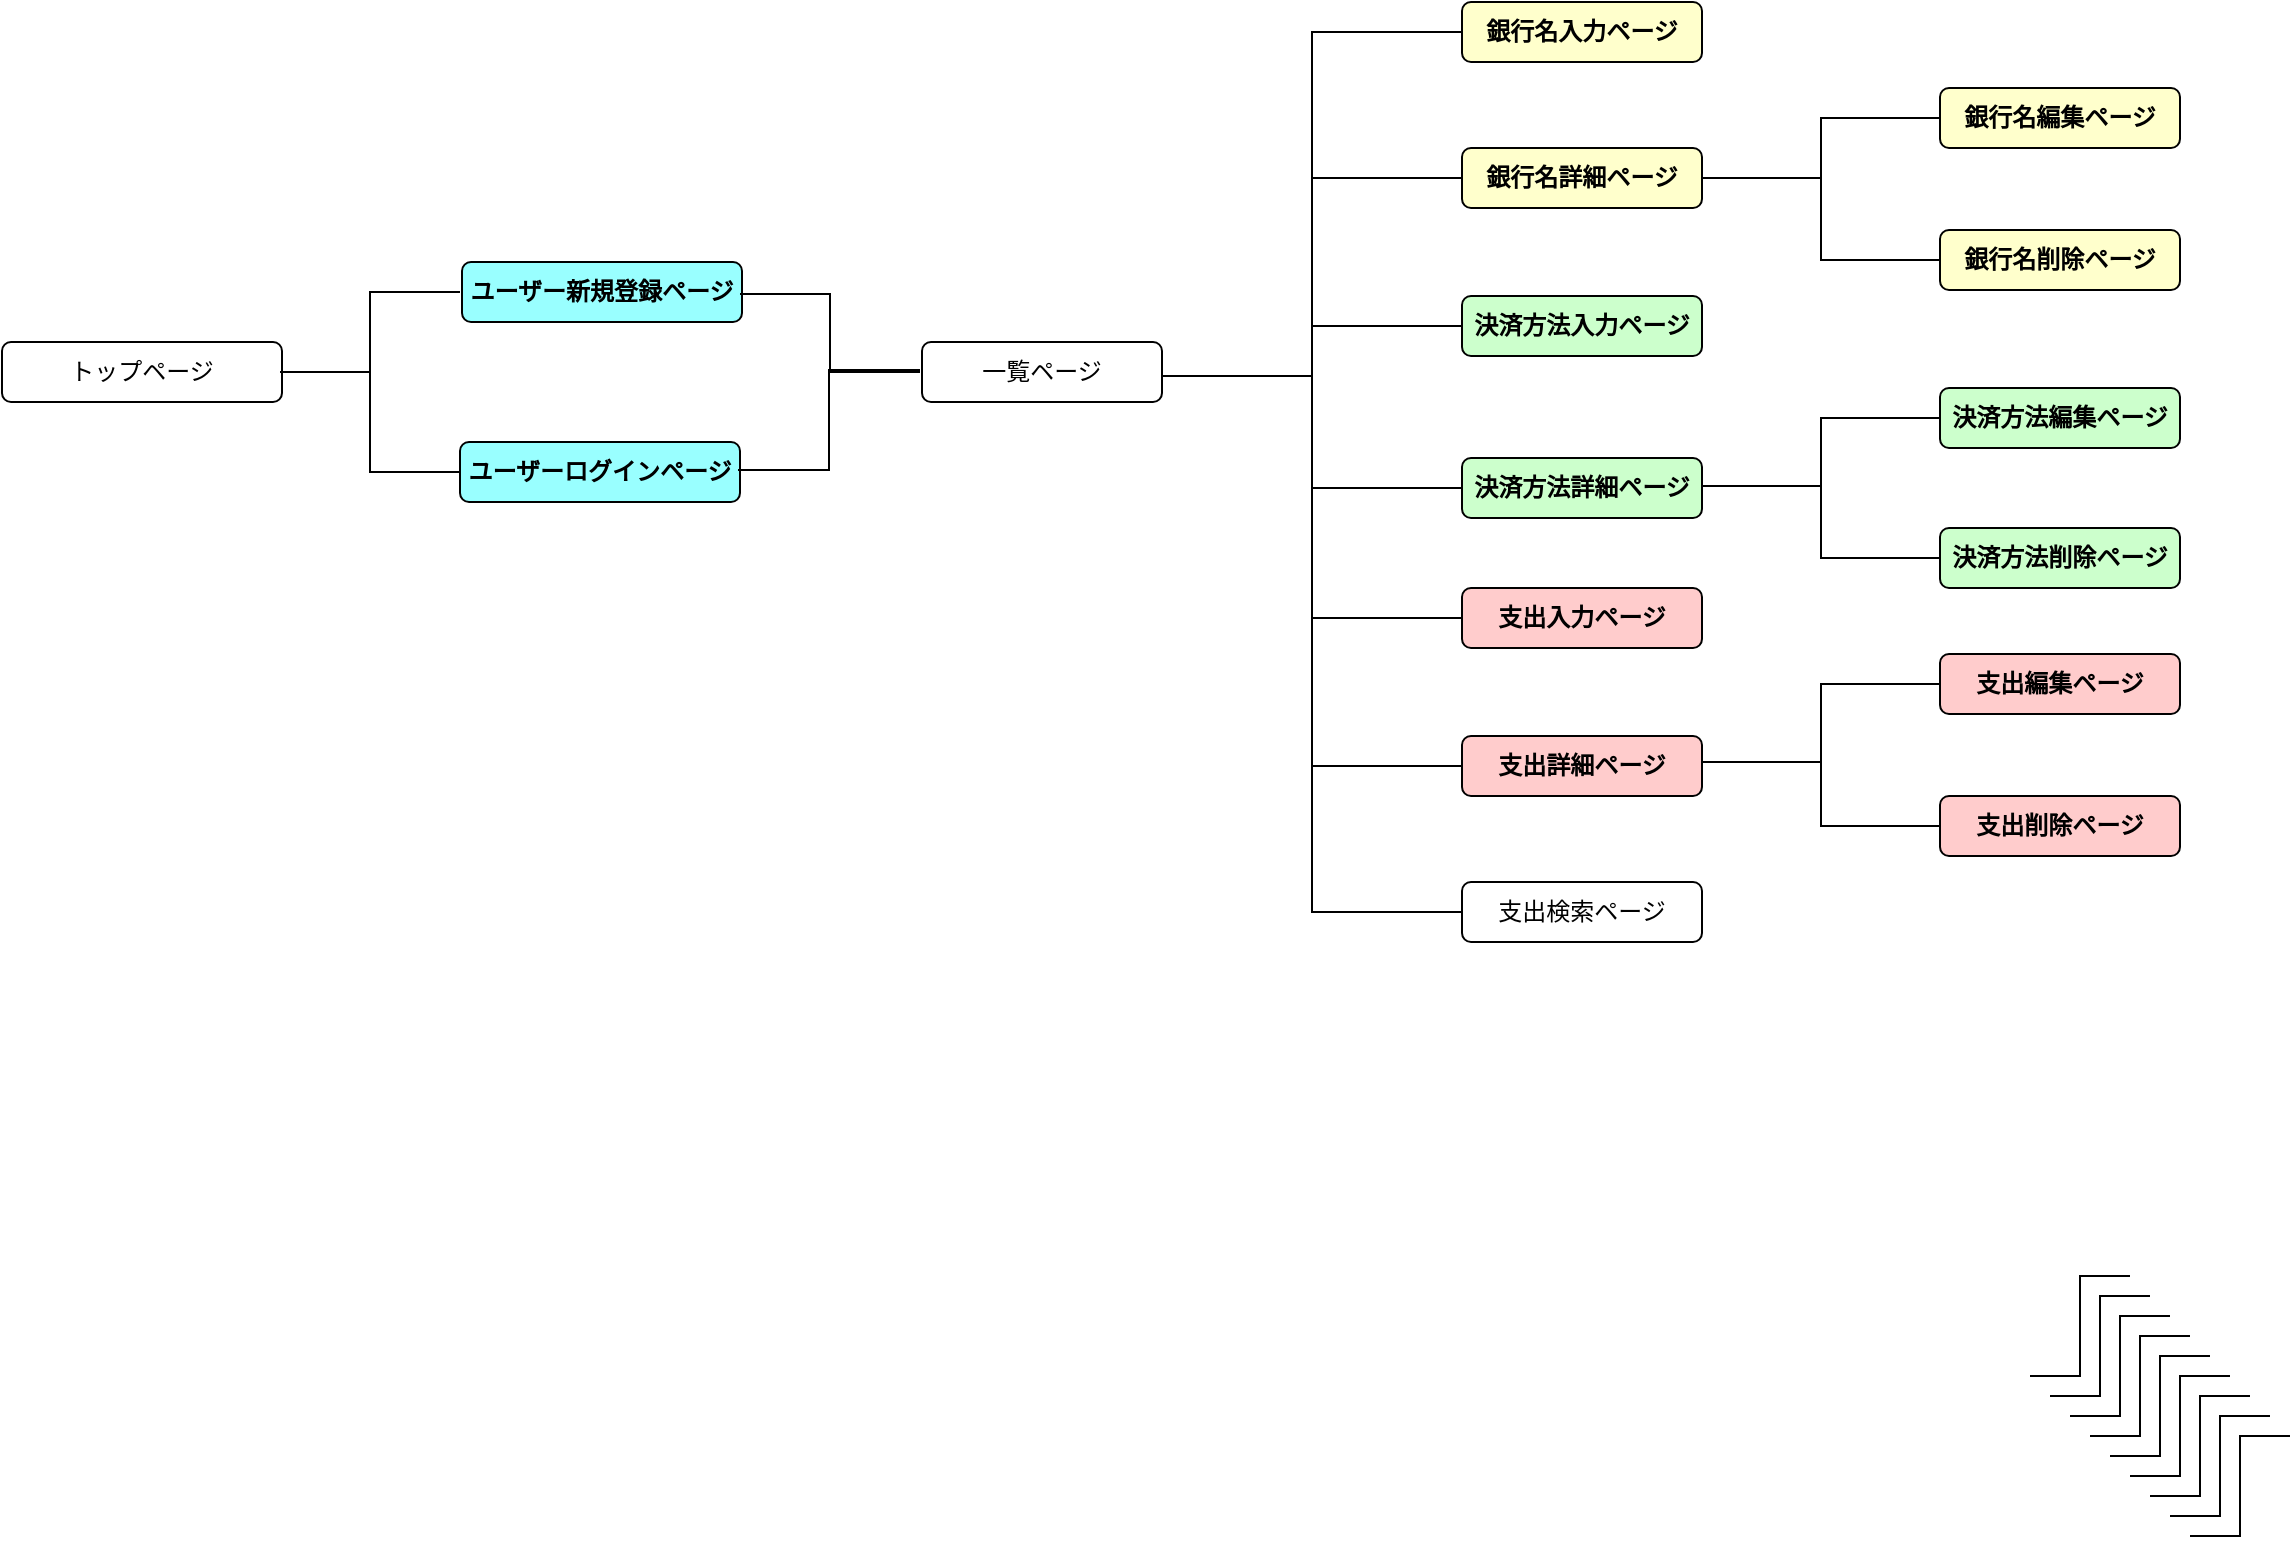 <mxfile>
    <diagram id="5ppY6PO9-h66iKrFJrkD" name="ページ1">
        <mxGraphModel dx="941" dy="826" grid="0" gridSize="10" guides="1" tooltips="1" connect="1" arrows="1" fold="1" page="1" pageScale="1" pageWidth="827" pageHeight="1169" background="#ffffff" math="0" shadow="0">
            <root>
                <mxCell id="0"/>
                <mxCell id="1" parent="0"/>
                <mxCell id="2" value="ユーザー新規登録ページ" style="rounded=1;whiteSpace=wrap;html=1;strokeColor=#000000;fillColor=#99FFFF;fontColor=#000000;fontStyle=1" vertex="1" parent="1">
                    <mxGeometry x="250" y="286" width="140" height="30" as="geometry"/>
                </mxCell>
                <mxCell id="3" value="ユーザーログインページ" style="rounded=1;whiteSpace=wrap;html=1;strokeColor=#000000;fillColor=#99FFFF;fontColor=#000000;fontStyle=1" vertex="1" parent="1">
                    <mxGeometry x="249" y="376" width="140" height="30" as="geometry"/>
                </mxCell>
                <mxCell id="4" value="トップページ" style="rounded=1;whiteSpace=wrap;html=1;strokeColor=#000000;" vertex="1" parent="1">
                    <mxGeometry x="20" y="326" width="140" height="30" as="geometry"/>
                </mxCell>
                <mxCell id="177" value="一覧ページ" style="rounded=1;whiteSpace=wrap;html=1;strokeColor=#000000;" vertex="1" parent="1">
                    <mxGeometry x="480" y="326" width="120" height="30" as="geometry"/>
                </mxCell>
                <mxCell id="179" value="銀行名入力ページ" style="rounded=1;whiteSpace=wrap;html=1;strokeColor=#000000;fillColor=#FFFFCC;fontStyle=1;fontColor=#000000;" vertex="1" parent="1">
                    <mxGeometry x="750" y="156" width="120" height="30" as="geometry"/>
                </mxCell>
                <mxCell id="180" value="決済方法入力ページ" style="rounded=1;whiteSpace=wrap;html=1;strokeColor=#000000;fontStyle=1;fontColor=#000000;fillColor=#CCFFCC;" vertex="1" parent="1">
                    <mxGeometry x="750" y="303" width="120" height="30" as="geometry"/>
                </mxCell>
                <mxCell id="181" value="支出入力ページ" style="rounded=1;whiteSpace=wrap;html=1;strokeColor=#000000;fillColor=#FFCCCC;fontStyle=1;fontColor=#000000;" vertex="1" parent="1">
                    <mxGeometry x="750" y="449" width="120" height="30" as="geometry"/>
                </mxCell>
                <mxCell id="182" value="銀行名詳細ページ" style="rounded=1;whiteSpace=wrap;html=1;strokeColor=#000000;fillColor=#FFFFCC;fontStyle=1;fontColor=#000000;" vertex="1" parent="1">
                    <mxGeometry x="750" y="229" width="120" height="30" as="geometry"/>
                </mxCell>
                <mxCell id="183" value="銀行名編集ページ" style="rounded=1;whiteSpace=wrap;html=1;strokeColor=#000000;fillColor=#FFFFCC;fontStyle=1;fontColor=#000000;" vertex="1" parent="1">
                    <mxGeometry x="989" y="199" width="120" height="30" as="geometry"/>
                </mxCell>
                <mxCell id="189" value="決済方法編集ページ" style="rounded=1;whiteSpace=wrap;html=1;strokeColor=#000000;fontStyle=1;fontColor=#000000;fillColor=#CCFFCC;" vertex="1" parent="1">
                    <mxGeometry x="989" y="349" width="120" height="30" as="geometry"/>
                </mxCell>
                <mxCell id="190" value="銀行名削除ページ" style="rounded=1;whiteSpace=wrap;html=1;strokeColor=#000000;fillColor=#FFFFCC;fontStyle=1;fontColor=#000000;" vertex="1" parent="1">
                    <mxGeometry x="989" y="270" width="120" height="30" as="geometry"/>
                </mxCell>
                <mxCell id="192" value="決済方法削除ページ" style="rounded=1;whiteSpace=wrap;html=1;strokeColor=#000000;fontStyle=1;fontColor=#000000;fillColor=#CCFFCC;" vertex="1" parent="1">
                    <mxGeometry x="989" y="419" width="120" height="30" as="geometry"/>
                </mxCell>
                <mxCell id="194" value="支出詳細ページ" style="rounded=1;whiteSpace=wrap;html=1;strokeColor=#000000;fillColor=#FFCCCC;fontStyle=1;fontColor=#000000;" vertex="1" parent="1">
                    <mxGeometry x="750" y="523" width="120" height="30" as="geometry"/>
                </mxCell>
                <mxCell id="195" value="支出検索ページ" style="rounded=1;whiteSpace=wrap;html=1;strokeColor=#000000;" vertex="1" parent="1">
                    <mxGeometry x="750" y="596" width="120" height="30" as="geometry"/>
                </mxCell>
                <mxCell id="196" value="決済方法詳細ページ" style="rounded=1;whiteSpace=wrap;html=1;strokeColor=#000000;fontStyle=1;fontColor=#000000;fillColor=#CCFFCC;" vertex="1" parent="1">
                    <mxGeometry x="750" y="384" width="120" height="30" as="geometry"/>
                </mxCell>
                <mxCell id="200" value="支出削除ページ" style="rounded=1;whiteSpace=wrap;html=1;strokeColor=#000000;fillColor=#FFCCCC;fontStyle=1;fontColor=#000000;" vertex="1" parent="1">
                    <mxGeometry x="989" y="553" width="120" height="30" as="geometry"/>
                </mxCell>
                <mxCell id="201" value="支出編集ページ" style="rounded=1;whiteSpace=wrap;html=1;strokeColor=#000000;fillColor=#FFCCCC;fontStyle=1;fontColor=#000000;" vertex="1" parent="1">
                    <mxGeometry x="989" y="482" width="120" height="30" as="geometry"/>
                </mxCell>
                <mxCell id="214" value="" style="edgeStyle=elbowEdgeStyle;elbow=horizontal;endArrow=none;html=1;curved=0;rounded=0;endSize=8;startSize=8;entryX=0;entryY=0.5;entryDx=0;entryDy=0;exitX=1;exitY=0.5;exitDx=0;exitDy=0;endFill=0;strokeColor=#000000;" edge="1" parent="1">
                    <mxGeometry width="50" height="50" relative="1" as="geometry">
                        <mxPoint x="159.0" y="341" as="sourcePoint"/>
                        <mxPoint x="249.0" y="301" as="targetPoint"/>
                    </mxGeometry>
                </mxCell>
                <mxCell id="215" value="" style="edgeStyle=elbowEdgeStyle;elbow=horizontal;endArrow=none;html=1;curved=0;rounded=0;endSize=8;startSize=8;entryX=0;entryY=0.5;entryDx=0;entryDy=0;endFill=0;strokeColor=#000000;" edge="1" parent="1" target="3">
                    <mxGeometry width="50" height="50" relative="1" as="geometry">
                        <mxPoint x="159" y="341" as="sourcePoint"/>
                        <mxPoint x="209" y="291" as="targetPoint"/>
                    </mxGeometry>
                </mxCell>
                <mxCell id="216" value="" style="edgeStyle=elbowEdgeStyle;elbow=horizontal;endArrow=none;html=1;curved=0;rounded=0;endSize=8;startSize=8;entryX=0;entryY=0.5;entryDx=0;entryDy=0;endFill=0;strokeColor=#000000;" edge="1" parent="1">
                    <mxGeometry width="50" height="50" relative="1" as="geometry">
                        <mxPoint x="389" y="302" as="sourcePoint"/>
                        <mxPoint x="479" y="341" as="targetPoint"/>
                    </mxGeometry>
                </mxCell>
                <mxCell id="217" value="" style="edgeStyle=elbowEdgeStyle;elbow=horizontal;endArrow=none;html=1;curved=0;rounded=0;endSize=8;startSize=8;endFill=0;strokeColor=#000000;" edge="1" parent="1">
                    <mxGeometry width="50" height="50" relative="1" as="geometry">
                        <mxPoint x="388" y="390" as="sourcePoint"/>
                        <mxPoint x="479" y="340" as="targetPoint"/>
                    </mxGeometry>
                </mxCell>
                <mxCell id="218" value="" style="edgeStyle=elbowEdgeStyle;elbow=horizontal;endArrow=none;html=1;curved=0;rounded=0;endSize=8;startSize=8;entryX=0;entryY=0.5;entryDx=0;entryDy=0;endFill=0;strokeColor=#000000;" edge="1" parent="1" target="179">
                    <mxGeometry width="50" height="50" relative="1" as="geometry">
                        <mxPoint x="600" y="343" as="sourcePoint"/>
                        <mxPoint x="650" y="293" as="targetPoint"/>
                    </mxGeometry>
                </mxCell>
                <mxCell id="219" value="" style="edgeStyle=elbowEdgeStyle;elbow=horizontal;endArrow=none;html=1;curved=0;rounded=0;endSize=8;startSize=8;entryX=0;entryY=0.5;entryDx=0;entryDy=0;endFill=0;strokeColor=#000000;" edge="1" parent="1" target="180">
                    <mxGeometry width="50" height="50" relative="1" as="geometry">
                        <mxPoint x="600" y="343" as="sourcePoint"/>
                        <mxPoint x="650" y="293" as="targetPoint"/>
                    </mxGeometry>
                </mxCell>
                <mxCell id="220" value="" style="edgeStyle=elbowEdgeStyle;elbow=horizontal;endArrow=none;html=1;curved=0;rounded=0;endSize=8;startSize=8;entryX=0;entryY=0.5;entryDx=0;entryDy=0;endFill=0;strokeColor=#000000;" edge="1" parent="1" target="182">
                    <mxGeometry width="50" height="50" relative="1" as="geometry">
                        <mxPoint x="600" y="343" as="sourcePoint"/>
                        <mxPoint x="650" y="293" as="targetPoint"/>
                    </mxGeometry>
                </mxCell>
                <mxCell id="222" value="" style="edgeStyle=elbowEdgeStyle;elbow=horizontal;endArrow=none;html=1;curved=0;rounded=0;endSize=8;startSize=8;entryX=0;entryY=0.5;entryDx=0;entryDy=0;endFill=0;strokeColor=#000000;" edge="1" parent="1" target="195">
                    <mxGeometry width="50" height="50" relative="1" as="geometry">
                        <mxPoint x="600" y="343" as="sourcePoint"/>
                        <mxPoint x="650" y="293" as="targetPoint"/>
                    </mxGeometry>
                </mxCell>
                <mxCell id="223" value="" style="edgeStyle=elbowEdgeStyle;elbow=horizontal;endArrow=none;html=1;curved=0;rounded=0;endSize=8;startSize=8;entryX=0;entryY=0.5;entryDx=0;entryDy=0;endFill=0;strokeColor=#000000;" edge="1" parent="1" target="194">
                    <mxGeometry width="50" height="50" relative="1" as="geometry">
                        <mxPoint x="600" y="343" as="sourcePoint"/>
                        <mxPoint x="650" y="293" as="targetPoint"/>
                    </mxGeometry>
                </mxCell>
                <mxCell id="225" value="" style="edgeStyle=elbowEdgeStyle;elbow=horizontal;endArrow=none;html=1;curved=0;rounded=0;endSize=8;startSize=8;entryX=0;entryY=0.5;entryDx=0;entryDy=0;endFill=0;strokeColor=#000000;" edge="1" parent="1" target="181">
                    <mxGeometry width="50" height="50" relative="1" as="geometry">
                        <mxPoint x="600" y="343" as="sourcePoint"/>
                        <mxPoint x="650" y="293" as="targetPoint"/>
                    </mxGeometry>
                </mxCell>
                <mxCell id="226" value="" style="edgeStyle=elbowEdgeStyle;elbow=horizontal;endArrow=none;html=1;curved=0;rounded=0;endSize=8;startSize=8;entryX=0;entryY=0.5;entryDx=0;entryDy=0;endFill=0;strokeColor=#000000;" edge="1" parent="1" target="196">
                    <mxGeometry width="50" height="50" relative="1" as="geometry">
                        <mxPoint x="600" y="343" as="sourcePoint"/>
                        <mxPoint x="650" y="293" as="targetPoint"/>
                    </mxGeometry>
                </mxCell>
                <mxCell id="231" value="" style="edgeStyle=elbowEdgeStyle;elbow=horizontal;endArrow=none;html=1;curved=0;rounded=0;endSize=8;startSize=8;endFill=0;entryX=0;entryY=0.5;entryDx=0;entryDy=0;strokeColor=#000000;" edge="1" parent="1" target="183">
                    <mxGeometry width="50" height="50" relative="1" as="geometry">
                        <mxPoint x="870" y="244" as="sourcePoint"/>
                        <mxPoint x="920" y="194" as="targetPoint"/>
                    </mxGeometry>
                </mxCell>
                <mxCell id="232" value="" style="edgeStyle=elbowEdgeStyle;elbow=horizontal;endArrow=none;html=1;curved=0;rounded=0;endSize=8;startSize=8;endFill=0;entryX=0;entryY=0.5;entryDx=0;entryDy=0;strokeColor=#000000;" edge="1" parent="1" target="190">
                    <mxGeometry width="50" height="50" relative="1" as="geometry">
                        <mxPoint x="870" y="244" as="sourcePoint"/>
                        <mxPoint x="920" y="194" as="targetPoint"/>
                    </mxGeometry>
                </mxCell>
                <mxCell id="233" value="" style="edgeStyle=elbowEdgeStyle;elbow=horizontal;endArrow=none;html=1;curved=0;rounded=0;endSize=8;startSize=8;endFill=0;entryX=0;entryY=0.5;entryDx=0;entryDy=0;strokeColor=#000000;" edge="1" parent="1" target="189">
                    <mxGeometry width="50" height="50" relative="1" as="geometry">
                        <mxPoint x="870" y="398" as="sourcePoint"/>
                        <mxPoint x="920" y="348" as="targetPoint"/>
                    </mxGeometry>
                </mxCell>
                <mxCell id="234" value="" style="edgeStyle=elbowEdgeStyle;elbow=horizontal;endArrow=none;html=1;curved=0;rounded=0;endSize=8;startSize=8;endFill=0;entryX=0;entryY=0.5;entryDx=0;entryDy=0;strokeColor=#000000;" edge="1" parent="1" target="201">
                    <mxGeometry width="50" height="50" relative="1" as="geometry">
                        <mxPoint x="870" y="536" as="sourcePoint"/>
                        <mxPoint x="920" y="486" as="targetPoint"/>
                    </mxGeometry>
                </mxCell>
                <mxCell id="237" value="" style="edgeStyle=elbowEdgeStyle;elbow=horizontal;endArrow=none;html=1;curved=0;rounded=0;endSize=8;startSize=8;endFill=0;entryX=0;entryY=0.5;entryDx=0;entryDy=0;strokeColor=#000000;" edge="1" parent="1" target="192">
                    <mxGeometry width="50" height="50" relative="1" as="geometry">
                        <mxPoint x="870" y="398" as="sourcePoint"/>
                        <mxPoint x="920" y="348" as="targetPoint"/>
                    </mxGeometry>
                </mxCell>
                <mxCell id="238" value="" style="edgeStyle=elbowEdgeStyle;elbow=horizontal;endArrow=none;html=1;curved=0;rounded=0;endSize=8;startSize=8;endFill=0;entryX=0;entryY=0.5;entryDx=0;entryDy=0;strokeColor=#000000;" edge="1" parent="1" target="200">
                    <mxGeometry width="50" height="50" relative="1" as="geometry">
                        <mxPoint x="870" y="536" as="sourcePoint"/>
                        <mxPoint x="920" y="486" as="targetPoint"/>
                    </mxGeometry>
                </mxCell>
                <mxCell id="240" value="" style="edgeStyle=elbowEdgeStyle;elbow=horizontal;endArrow=none;html=1;curved=0;rounded=0;endSize=8;startSize=8;endFill=0;" edge="1" parent="1">
                    <mxGeometry width="50" height="50" relative="1" as="geometry">
                        <mxPoint x="1034" y="843" as="sourcePoint"/>
                        <mxPoint x="1084" y="793" as="targetPoint"/>
                    </mxGeometry>
                </mxCell>
                <mxCell id="241" value="" style="edgeStyle=elbowEdgeStyle;elbow=horizontal;endArrow=none;html=1;curved=0;rounded=0;endSize=8;startSize=8;endFill=0;" edge="1" parent="1">
                    <mxGeometry width="50" height="50" relative="1" as="geometry">
                        <mxPoint x="1044" y="853" as="sourcePoint"/>
                        <mxPoint x="1094" y="803" as="targetPoint"/>
                    </mxGeometry>
                </mxCell>
                <mxCell id="242" value="" style="edgeStyle=elbowEdgeStyle;elbow=horizontal;endArrow=none;html=1;curved=0;rounded=0;endSize=8;startSize=8;endFill=0;" edge="1" parent="1">
                    <mxGeometry width="50" height="50" relative="1" as="geometry">
                        <mxPoint x="1054" y="863" as="sourcePoint"/>
                        <mxPoint x="1104" y="813" as="targetPoint"/>
                    </mxGeometry>
                </mxCell>
                <mxCell id="243" value="" style="edgeStyle=elbowEdgeStyle;elbow=horizontal;endArrow=none;html=1;curved=0;rounded=0;endSize=8;startSize=8;endFill=0;" edge="1" parent="1">
                    <mxGeometry width="50" height="50" relative="1" as="geometry">
                        <mxPoint x="1064" y="873" as="sourcePoint"/>
                        <mxPoint x="1114" y="823" as="targetPoint"/>
                    </mxGeometry>
                </mxCell>
                <mxCell id="244" value="" style="edgeStyle=elbowEdgeStyle;elbow=horizontal;endArrow=none;html=1;curved=0;rounded=0;endSize=8;startSize=8;endFill=0;" edge="1" parent="1">
                    <mxGeometry width="50" height="50" relative="1" as="geometry">
                        <mxPoint x="1074" y="883" as="sourcePoint"/>
                        <mxPoint x="1124" y="833" as="targetPoint"/>
                    </mxGeometry>
                </mxCell>
                <mxCell id="245" value="" style="edgeStyle=elbowEdgeStyle;elbow=horizontal;endArrow=none;html=1;curved=0;rounded=0;endSize=8;startSize=8;endFill=0;" edge="1" parent="1">
                    <mxGeometry width="50" height="50" relative="1" as="geometry">
                        <mxPoint x="1084" y="893" as="sourcePoint"/>
                        <mxPoint x="1134" y="843" as="targetPoint"/>
                    </mxGeometry>
                </mxCell>
                <mxCell id="246" value="" style="edgeStyle=elbowEdgeStyle;elbow=horizontal;endArrow=none;html=1;curved=0;rounded=0;endSize=8;startSize=8;endFill=0;" edge="1" parent="1">
                    <mxGeometry width="50" height="50" relative="1" as="geometry">
                        <mxPoint x="1094" y="903" as="sourcePoint"/>
                        <mxPoint x="1144" y="853" as="targetPoint"/>
                    </mxGeometry>
                </mxCell>
                <mxCell id="247" value="" style="edgeStyle=elbowEdgeStyle;elbow=horizontal;endArrow=none;html=1;curved=0;rounded=0;endSize=8;startSize=8;endFill=0;" edge="1" parent="1">
                    <mxGeometry width="50" height="50" relative="1" as="geometry">
                        <mxPoint x="1104" y="913" as="sourcePoint"/>
                        <mxPoint x="1154" y="863" as="targetPoint"/>
                    </mxGeometry>
                </mxCell>
                <mxCell id="248" value="" style="edgeStyle=elbowEdgeStyle;elbow=horizontal;endArrow=none;html=1;curved=0;rounded=0;endSize=8;startSize=8;endFill=0;" edge="1" parent="1">
                    <mxGeometry width="50" height="50" relative="1" as="geometry">
                        <mxPoint x="1114" y="923" as="sourcePoint"/>
                        <mxPoint x="1164" y="873" as="targetPoint"/>
                    </mxGeometry>
                </mxCell>
            </root>
        </mxGraphModel>
    </diagram>
</mxfile>